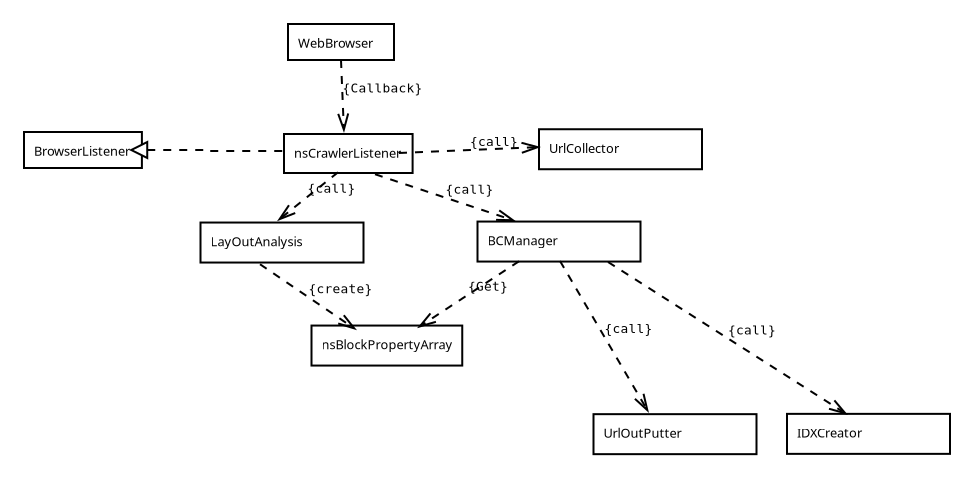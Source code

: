<?xml version="1.0" encoding="UTF-8"?>
<dia:diagram xmlns:dia="http://www.lysator.liu.se/~alla/dia/">
  <dia:layer name="Background" visible="true">
    <dia:object type="AADL - Data" version="0" id="O0">
      <dia:attribute name="obj_pos">
        <dia:point val="22.15,5.3"/>
      </dia:attribute>
      <dia:attribute name="obj_bb">
        <dia:rectangle val="21,4.15;28.6,8.25"/>
      </dia:attribute>
      <dia:attribute name="elem_corner">
        <dia:point val="22.15,5.3"/>
      </dia:attribute>
      <dia:attribute name="elem_width">
        <dia:real val="5.3"/>
      </dia:attribute>
      <dia:attribute name="elem_height">
        <dia:real val="1.8"/>
      </dia:attribute>
      <dia:attribute name="obj_pos">
        <dia:point val="22.15,5.3"/>
      </dia:attribute>
      <dia:attribute name="obj_bb">
        <dia:rectangle val="21,4.15;28.6,8.25"/>
      </dia:attribute>
      <dia:attribute name="elem_corner">
        <dia:point val="22.15,5.3"/>
      </dia:attribute>
      <dia:attribute name="elem_width">
        <dia:real val="5.3"/>
      </dia:attribute>
      <dia:attribute name="elem_height">
        <dia:real val="1.8"/>
      </dia:attribute>
      <dia:attribute name="declaration">
        <dia:string>##</dia:string>
      </dia:attribute>
      <dia:attribute name="line_colour">
        <dia:color val="#000000"/>
      </dia:attribute>
      <dia:attribute name="fill_colour">
        <dia:color val="#ffffff"/>
      </dia:attribute>
      <dia:attribute name="name">
        <dia:composite type="text">
          <dia:attribute name="string">
            <dia:string>#WebBrowser#</dia:string>
          </dia:attribute>
          <dia:attribute name="font">
            <dia:font family="sans" style="0" name="Helvetica"/>
          </dia:attribute>
          <dia:attribute name="height">
            <dia:real val="0.8"/>
          </dia:attribute>
          <dia:attribute name="pos">
            <dia:point val="22.65,6.33"/>
          </dia:attribute>
          <dia:attribute name="color">
            <dia:color val="#000000"/>
          </dia:attribute>
          <dia:attribute name="alignment">
            <dia:enum val="0"/>
          </dia:attribute>
        </dia:composite>
      </dia:attribute>
      <dia:attribute name="aadlbox_ports"/>
      <dia:attribute name="aadlbox_connections"/>
    </dia:object>
    <dia:object type="AADL - Data" version="0" id="O1">
      <dia:attribute name="obj_pos">
        <dia:point val="8.95,10.7"/>
      </dia:attribute>
      <dia:attribute name="obj_bb">
        <dia:rectangle val="7.8,9.55;15.325,13.65"/>
      </dia:attribute>
      <dia:attribute name="elem_corner">
        <dia:point val="8.95,10.7"/>
      </dia:attribute>
      <dia:attribute name="elem_width">
        <dia:real val="5.225"/>
      </dia:attribute>
      <dia:attribute name="elem_height">
        <dia:real val="1.8"/>
      </dia:attribute>
      <dia:attribute name="obj_pos">
        <dia:point val="8.95,10.7"/>
      </dia:attribute>
      <dia:attribute name="obj_bb">
        <dia:rectangle val="7.8,9.55;15.325,13.65"/>
      </dia:attribute>
      <dia:attribute name="elem_corner">
        <dia:point val="8.95,10.7"/>
      </dia:attribute>
      <dia:attribute name="elem_width">
        <dia:real val="5.225"/>
      </dia:attribute>
      <dia:attribute name="elem_height">
        <dia:real val="1.8"/>
      </dia:attribute>
      <dia:attribute name="declaration">
        <dia:string>##</dia:string>
      </dia:attribute>
      <dia:attribute name="line_colour">
        <dia:color val="#000000"/>
      </dia:attribute>
      <dia:attribute name="fill_colour">
        <dia:color val="#ffffff"/>
      </dia:attribute>
      <dia:attribute name="name">
        <dia:composite type="text">
          <dia:attribute name="string">
            <dia:string>#BrowserListener#</dia:string>
          </dia:attribute>
          <dia:attribute name="font">
            <dia:font family="sans" style="0" name="Helvetica"/>
          </dia:attribute>
          <dia:attribute name="height">
            <dia:real val="0.8"/>
          </dia:attribute>
          <dia:attribute name="pos">
            <dia:point val="9.45,11.73"/>
          </dia:attribute>
          <dia:attribute name="color">
            <dia:color val="#000000"/>
          </dia:attribute>
          <dia:attribute name="alignment">
            <dia:enum val="0"/>
          </dia:attribute>
        </dia:composite>
      </dia:attribute>
      <dia:attribute name="aadlbox_ports"/>
      <dia:attribute name="aadlbox_connections"/>
    </dia:object>
    <dia:object type="AADL - Data" version="0" id="O2">
      <dia:attribute name="obj_pos">
        <dia:point val="21.95,10.8"/>
      </dia:attribute>
      <dia:attribute name="obj_bb">
        <dia:rectangle val="20.8,9.65;28.812,13.9"/>
      </dia:attribute>
      <dia:attribute name="elem_corner">
        <dia:point val="21.95,10.8"/>
      </dia:attribute>
      <dia:attribute name="elem_width">
        <dia:real val="5.713"/>
      </dia:attribute>
      <dia:attribute name="elem_height">
        <dia:real val="1.95"/>
      </dia:attribute>
      <dia:attribute name="obj_pos">
        <dia:point val="21.95,10.8"/>
      </dia:attribute>
      <dia:attribute name="obj_bb">
        <dia:rectangle val="20.8,9.65;28.812,13.9"/>
      </dia:attribute>
      <dia:attribute name="elem_corner">
        <dia:point val="21.95,10.8"/>
      </dia:attribute>
      <dia:attribute name="elem_width">
        <dia:real val="5.713"/>
      </dia:attribute>
      <dia:attribute name="elem_height">
        <dia:real val="1.95"/>
      </dia:attribute>
      <dia:attribute name="declaration">
        <dia:string>#nsCrawListener#</dia:string>
      </dia:attribute>
      <dia:attribute name="line_colour">
        <dia:color val="#000000"/>
      </dia:attribute>
      <dia:attribute name="fill_colour">
        <dia:color val="#ffffff"/>
      </dia:attribute>
      <dia:attribute name="name">
        <dia:composite type="text">
          <dia:attribute name="string">
            <dia:string>#nsCrawlerListener#</dia:string>
          </dia:attribute>
          <dia:attribute name="font">
            <dia:font family="sans" style="0" name="Helvetica"/>
          </dia:attribute>
          <dia:attribute name="height">
            <dia:real val="0.8"/>
          </dia:attribute>
          <dia:attribute name="pos">
            <dia:point val="22.45,11.83"/>
          </dia:attribute>
          <dia:attribute name="color">
            <dia:color val="#000000"/>
          </dia:attribute>
          <dia:attribute name="alignment">
            <dia:enum val="0"/>
          </dia:attribute>
        </dia:composite>
      </dia:attribute>
      <dia:attribute name="aadlbox_ports"/>
      <dia:attribute name="aadlbox_connections"/>
    </dia:object>
    <dia:object type="UML - Realizes" version="1" id="O3">
      <dia:attribute name="obj_pos">
        <dia:point val="14.2,11.6"/>
      </dia:attribute>
      <dia:attribute name="obj_bb">
        <dia:rectangle val="14.15,10.75;22.05,13.225"/>
      </dia:attribute>
      <dia:attribute name="orth_points">
        <dia:point val="14.2,11.6"/>
        <dia:point val="18.1,11.6"/>
        <dia:point val="18.1,11.65"/>
        <dia:point val="22,11.65"/>
      </dia:attribute>
      <dia:attribute name="orth_orient">
        <dia:enum val="0"/>
        <dia:enum val="1"/>
        <dia:enum val="0"/>
      </dia:attribute>
      <dia:attribute name="orth_autoroute">
        <dia:boolean val="true"/>
      </dia:attribute>
      <dia:attribute name="line_colour">
        <dia:color val="#000000"/>
      </dia:attribute>
      <dia:attribute name="text_colour">
        <dia:color val="#000000"/>
      </dia:attribute>
      <dia:attribute name="name">
        <dia:string>##</dia:string>
      </dia:attribute>
      <dia:attribute name="stereotype">
        <dia:string>##</dia:string>
      </dia:attribute>
    </dia:object>
    <dia:object type="UML - Constraint" version="0" id="O4">
      <dia:attribute name="obj_pos">
        <dia:point val="24.8,7.1"/>
      </dia:attribute>
      <dia:attribute name="obj_bb">
        <dia:rectangle val="24.548,7.048;28.075,10.816"/>
      </dia:attribute>
      <dia:attribute name="conn_endpoints">
        <dia:point val="24.8,7.1"/>
        <dia:point val="24.95,10.75"/>
      </dia:attribute>
      <dia:attribute name="constraint">
        <dia:string>#Callback#</dia:string>
      </dia:attribute>
      <dia:attribute name="text_pos">
        <dia:point val="24.875,8.725"/>
      </dia:attribute>
      <dia:attribute name="text_colour">
        <dia:color val="#000000"/>
      </dia:attribute>
      <dia:attribute name="line_colour">
        <dia:color val="#000000"/>
      </dia:attribute>
    </dia:object>
    <dia:object type="AADL - Data" version="0" id="O5">
      <dia:attribute name="obj_pos">
        <dia:point val="34.7,10.562"/>
      </dia:attribute>
      <dia:attribute name="obj_bb">
        <dia:rectangle val="33.55,9.412;44,13.713"/>
      </dia:attribute>
      <dia:attribute name="elem_corner">
        <dia:point val="34.7,10.562"/>
      </dia:attribute>
      <dia:attribute name="elem_width">
        <dia:real val="8.15"/>
      </dia:attribute>
      <dia:attribute name="elem_height">
        <dia:real val="2.0"/>
      </dia:attribute>
      <dia:attribute name="obj_pos">
        <dia:point val="34.7,10.562"/>
      </dia:attribute>
      <dia:attribute name="obj_bb">
        <dia:rectangle val="33.55,9.412;44,13.713"/>
      </dia:attribute>
      <dia:attribute name="elem_corner">
        <dia:point val="34.7,10.562"/>
      </dia:attribute>
      <dia:attribute name="elem_width">
        <dia:real val="8.15"/>
      </dia:attribute>
      <dia:attribute name="elem_height">
        <dia:real val="2.0"/>
      </dia:attribute>
      <dia:attribute name="declaration">
        <dia:string>##</dia:string>
      </dia:attribute>
      <dia:attribute name="line_colour">
        <dia:color val="#000000"/>
      </dia:attribute>
      <dia:attribute name="fill_colour">
        <dia:color val="#ffffff"/>
      </dia:attribute>
      <dia:attribute name="name">
        <dia:composite type="text">
          <dia:attribute name="string">
            <dia:string>#UrlCollector#</dia:string>
          </dia:attribute>
          <dia:attribute name="font">
            <dia:font family="sans" style="0" name="Helvetica"/>
          </dia:attribute>
          <dia:attribute name="height">
            <dia:real val="0.8"/>
          </dia:attribute>
          <dia:attribute name="pos">
            <dia:point val="35.2,11.592"/>
          </dia:attribute>
          <dia:attribute name="color">
            <dia:color val="#000000"/>
          </dia:attribute>
          <dia:attribute name="alignment">
            <dia:enum val="0"/>
          </dia:attribute>
        </dia:composite>
      </dia:attribute>
      <dia:attribute name="aadlbox_ports"/>
      <dia:attribute name="aadlbox_connections"/>
    </dia:object>
    <dia:object type="AADL - Data" version="0" id="O6">
      <dia:attribute name="obj_pos">
        <dia:point val="17.775,15.227"/>
      </dia:attribute>
      <dia:attribute name="obj_bb">
        <dia:rectangle val="16.625,14.078;27.075,18.378"/>
      </dia:attribute>
      <dia:attribute name="elem_corner">
        <dia:point val="17.775,15.227"/>
      </dia:attribute>
      <dia:attribute name="elem_width">
        <dia:real val="8.15"/>
      </dia:attribute>
      <dia:attribute name="elem_height">
        <dia:real val="2.0"/>
      </dia:attribute>
      <dia:attribute name="obj_pos">
        <dia:point val="17.775,15.227"/>
      </dia:attribute>
      <dia:attribute name="obj_bb">
        <dia:rectangle val="16.625,14.078;27.075,18.378"/>
      </dia:attribute>
      <dia:attribute name="elem_corner">
        <dia:point val="17.775,15.227"/>
      </dia:attribute>
      <dia:attribute name="elem_width">
        <dia:real val="8.15"/>
      </dia:attribute>
      <dia:attribute name="elem_height">
        <dia:real val="2.0"/>
      </dia:attribute>
      <dia:attribute name="declaration">
        <dia:string>##</dia:string>
      </dia:attribute>
      <dia:attribute name="line_colour">
        <dia:color val="#000000"/>
      </dia:attribute>
      <dia:attribute name="fill_colour">
        <dia:color val="#ffffff"/>
      </dia:attribute>
      <dia:attribute name="name">
        <dia:composite type="text">
          <dia:attribute name="string">
            <dia:string>#LayOutAnalysis#</dia:string>
          </dia:attribute>
          <dia:attribute name="font">
            <dia:font family="sans" style="0" name="Helvetica"/>
          </dia:attribute>
          <dia:attribute name="height">
            <dia:real val="0.8"/>
          </dia:attribute>
          <dia:attribute name="pos">
            <dia:point val="18.275,16.258"/>
          </dia:attribute>
          <dia:attribute name="color">
            <dia:color val="#000000"/>
          </dia:attribute>
          <dia:attribute name="alignment">
            <dia:enum val="0"/>
          </dia:attribute>
        </dia:composite>
      </dia:attribute>
      <dia:attribute name="aadlbox_ports"/>
      <dia:attribute name="aadlbox_connections"/>
    </dia:object>
    <dia:object type="AADL - Data" version="0" id="O7">
      <dia:attribute name="obj_pos">
        <dia:point val="47.1,24.793"/>
      </dia:attribute>
      <dia:attribute name="obj_bb">
        <dia:rectangle val="45.95,23.642;56.4,27.942"/>
      </dia:attribute>
      <dia:attribute name="elem_corner">
        <dia:point val="47.1,24.793"/>
      </dia:attribute>
      <dia:attribute name="elem_width">
        <dia:real val="8.15"/>
      </dia:attribute>
      <dia:attribute name="elem_height">
        <dia:real val="2.0"/>
      </dia:attribute>
      <dia:attribute name="obj_pos">
        <dia:point val="47.1,24.793"/>
      </dia:attribute>
      <dia:attribute name="obj_bb">
        <dia:rectangle val="45.95,23.642;56.4,27.942"/>
      </dia:attribute>
      <dia:attribute name="elem_corner">
        <dia:point val="47.1,24.793"/>
      </dia:attribute>
      <dia:attribute name="elem_width">
        <dia:real val="8.15"/>
      </dia:attribute>
      <dia:attribute name="elem_height">
        <dia:real val="2.0"/>
      </dia:attribute>
      <dia:attribute name="declaration">
        <dia:string>##</dia:string>
      </dia:attribute>
      <dia:attribute name="line_colour">
        <dia:color val="#000000"/>
      </dia:attribute>
      <dia:attribute name="fill_colour">
        <dia:color val="#ffffff"/>
      </dia:attribute>
      <dia:attribute name="name">
        <dia:composite type="text">
          <dia:attribute name="string">
            <dia:string>#IDXCreator#</dia:string>
          </dia:attribute>
          <dia:attribute name="font">
            <dia:font family="sans" style="0" name="Helvetica"/>
          </dia:attribute>
          <dia:attribute name="height">
            <dia:real val="0.8"/>
          </dia:attribute>
          <dia:attribute name="pos">
            <dia:point val="47.6,25.823"/>
          </dia:attribute>
          <dia:attribute name="color">
            <dia:color val="#000000"/>
          </dia:attribute>
          <dia:attribute name="alignment">
            <dia:enum val="0"/>
          </dia:attribute>
        </dia:composite>
      </dia:attribute>
      <dia:attribute name="aadlbox_ports"/>
      <dia:attribute name="aadlbox_connections"/>
    </dia:object>
    <dia:object type="AADL - Data" version="0" id="O8">
      <dia:attribute name="obj_pos">
        <dia:point val="37.425,24.808"/>
      </dia:attribute>
      <dia:attribute name="obj_bb">
        <dia:rectangle val="36.275,23.657;46.725,27.957"/>
      </dia:attribute>
      <dia:attribute name="elem_corner">
        <dia:point val="37.425,24.808"/>
      </dia:attribute>
      <dia:attribute name="elem_width">
        <dia:real val="8.15"/>
      </dia:attribute>
      <dia:attribute name="elem_height">
        <dia:real val="2.0"/>
      </dia:attribute>
      <dia:attribute name="obj_pos">
        <dia:point val="37.425,24.808"/>
      </dia:attribute>
      <dia:attribute name="obj_bb">
        <dia:rectangle val="36.275,23.657;46.725,27.957"/>
      </dia:attribute>
      <dia:attribute name="elem_corner">
        <dia:point val="37.425,24.808"/>
      </dia:attribute>
      <dia:attribute name="elem_width">
        <dia:real val="8.15"/>
      </dia:attribute>
      <dia:attribute name="elem_height">
        <dia:real val="2.0"/>
      </dia:attribute>
      <dia:attribute name="declaration">
        <dia:string>##</dia:string>
      </dia:attribute>
      <dia:attribute name="line_colour">
        <dia:color val="#000000"/>
      </dia:attribute>
      <dia:attribute name="fill_colour">
        <dia:color val="#ffffff"/>
      </dia:attribute>
      <dia:attribute name="name">
        <dia:composite type="text">
          <dia:attribute name="string">
            <dia:string>#UrlOutPutter#</dia:string>
          </dia:attribute>
          <dia:attribute name="font">
            <dia:font family="sans" style="0" name="Helvetica"/>
          </dia:attribute>
          <dia:attribute name="height">
            <dia:real val="0.8"/>
          </dia:attribute>
          <dia:attribute name="pos">
            <dia:point val="37.925,25.837"/>
          </dia:attribute>
          <dia:attribute name="color">
            <dia:color val="#000000"/>
          </dia:attribute>
          <dia:attribute name="alignment">
            <dia:enum val="0"/>
          </dia:attribute>
        </dia:composite>
      </dia:attribute>
      <dia:attribute name="aadlbox_ports"/>
      <dia:attribute name="aadlbox_connections"/>
    </dia:object>
    <dia:object type="UML - Constraint" version="0" id="O9">
      <dia:attribute name="obj_pos">
        <dia:point val="24.65,12.713"/>
      </dia:attribute>
      <dia:attribute name="obj_bb">
        <dia:rectangle val="21.311,12.642;25.045,15.506"/>
      </dia:attribute>
      <dia:attribute name="conn_endpoints">
        <dia:point val="24.65,12.713"/>
        <dia:point val="21.6,15.162"/>
      </dia:attribute>
      <dia:attribute name="constraint">
        <dia:string>#call#</dia:string>
      </dia:attribute>
      <dia:attribute name="text_pos">
        <dia:point val="23.125,13.738"/>
      </dia:attribute>
      <dia:attribute name="text_colour">
        <dia:color val="#000000"/>
      </dia:attribute>
      <dia:attribute name="line_colour">
        <dia:color val="#000000"/>
      </dia:attribute>
    </dia:object>
    <dia:object type="AADL - Data" version="0" id="O10">
      <dia:attribute name="obj_pos">
        <dia:point val="31.625,15.178"/>
      </dia:attribute>
      <dia:attribute name="obj_bb">
        <dia:rectangle val="30.475,14.027;40.925,18.328"/>
      </dia:attribute>
      <dia:attribute name="elem_corner">
        <dia:point val="31.625,15.178"/>
      </dia:attribute>
      <dia:attribute name="elem_width">
        <dia:real val="8.15"/>
      </dia:attribute>
      <dia:attribute name="elem_height">
        <dia:real val="2.0"/>
      </dia:attribute>
      <dia:attribute name="obj_pos">
        <dia:point val="31.625,15.178"/>
      </dia:attribute>
      <dia:attribute name="obj_bb">
        <dia:rectangle val="30.475,14.027;40.925,18.328"/>
      </dia:attribute>
      <dia:attribute name="elem_corner">
        <dia:point val="31.625,15.178"/>
      </dia:attribute>
      <dia:attribute name="elem_width">
        <dia:real val="8.15"/>
      </dia:attribute>
      <dia:attribute name="elem_height">
        <dia:real val="2.0"/>
      </dia:attribute>
      <dia:attribute name="declaration">
        <dia:string>##</dia:string>
      </dia:attribute>
      <dia:attribute name="line_colour">
        <dia:color val="#000000"/>
      </dia:attribute>
      <dia:attribute name="fill_colour">
        <dia:color val="#ffffff"/>
      </dia:attribute>
      <dia:attribute name="name">
        <dia:composite type="text">
          <dia:attribute name="string">
            <dia:string>#BCManager#</dia:string>
          </dia:attribute>
          <dia:attribute name="font">
            <dia:font family="sans" style="0" name="Helvetica"/>
          </dia:attribute>
          <dia:attribute name="height">
            <dia:real val="0.8"/>
          </dia:attribute>
          <dia:attribute name="pos">
            <dia:point val="32.125,16.207"/>
          </dia:attribute>
          <dia:attribute name="color">
            <dia:color val="#000000"/>
          </dia:attribute>
          <dia:attribute name="alignment">
            <dia:enum val="0"/>
          </dia:attribute>
        </dia:composite>
      </dia:attribute>
      <dia:attribute name="aadlbox_ports"/>
      <dia:attribute name="aadlbox_connections"/>
    </dia:object>
    <dia:object type="UML - Constraint" version="0" id="O11">
      <dia:attribute name="obj_pos">
        <dia:point val="26.5,12.812"/>
      </dia:attribute>
      <dia:attribute name="obj_bb">
        <dia:rectangle val="26.437,12.749;33.724,15.558"/>
      </dia:attribute>
      <dia:attribute name="conn_endpoints">
        <dia:point val="26.5,12.812"/>
        <dia:point val="33.55,15.162"/>
      </dia:attribute>
      <dia:attribute name="constraint">
        <dia:string>#call#</dia:string>
      </dia:attribute>
      <dia:attribute name="text_pos">
        <dia:point val="30.025,13.787"/>
      </dia:attribute>
      <dia:attribute name="text_colour">
        <dia:color val="#000000"/>
      </dia:attribute>
      <dia:attribute name="line_colour">
        <dia:color val="#000000"/>
      </dia:attribute>
    </dia:object>
    <dia:object type="AADL - Data" version="0" id="O12">
      <dia:attribute name="obj_pos">
        <dia:point val="23.325,20.378"/>
      </dia:attribute>
      <dia:attribute name="obj_bb">
        <dia:rectangle val="22.175,19.227;31.13,23.527"/>
      </dia:attribute>
      <dia:attribute name="elem_corner">
        <dia:point val="23.325,20.378"/>
      </dia:attribute>
      <dia:attribute name="elem_width">
        <dia:real val="6.655"/>
      </dia:attribute>
      <dia:attribute name="elem_height">
        <dia:real val="2.0"/>
      </dia:attribute>
      <dia:attribute name="obj_pos">
        <dia:point val="23.325,20.378"/>
      </dia:attribute>
      <dia:attribute name="obj_bb">
        <dia:rectangle val="22.175,19.227;31.13,23.527"/>
      </dia:attribute>
      <dia:attribute name="elem_corner">
        <dia:point val="23.325,20.378"/>
      </dia:attribute>
      <dia:attribute name="elem_width">
        <dia:real val="6.655"/>
      </dia:attribute>
      <dia:attribute name="elem_height">
        <dia:real val="2.0"/>
      </dia:attribute>
      <dia:attribute name="declaration">
        <dia:string>##</dia:string>
      </dia:attribute>
      <dia:attribute name="line_colour">
        <dia:color val="#000000"/>
      </dia:attribute>
      <dia:attribute name="fill_colour">
        <dia:color val="#ffffff"/>
      </dia:attribute>
      <dia:attribute name="name">
        <dia:composite type="text">
          <dia:attribute name="string">
            <dia:string>#nsBlockPropertyArray#</dia:string>
          </dia:attribute>
          <dia:attribute name="font">
            <dia:font family="sans" style="0" name="Helvetica"/>
          </dia:attribute>
          <dia:attribute name="height">
            <dia:real val="0.8"/>
          </dia:attribute>
          <dia:attribute name="pos">
            <dia:point val="23.825,21.407"/>
          </dia:attribute>
          <dia:attribute name="color">
            <dia:color val="#000000"/>
          </dia:attribute>
          <dia:attribute name="alignment">
            <dia:enum val="0"/>
          </dia:attribute>
        </dia:composite>
      </dia:attribute>
      <dia:attribute name="aadlbox_ports"/>
      <dia:attribute name="aadlbox_connections"/>
    </dia:object>
    <dia:object type="UML - Constraint" version="0" id="O13">
      <dia:attribute name="obj_pos">
        <dia:point val="20.75,17.312"/>
      </dia:attribute>
      <dia:attribute name="obj_bb">
        <dia:rectangle val="20.68,17.243;25.866,20.971"/>
      </dia:attribute>
      <dia:attribute name="conn_endpoints">
        <dia:point val="20.75,17.312"/>
        <dia:point val="25.6,20.613"/>
      </dia:attribute>
      <dia:attribute name="constraint">
        <dia:string>#create#</dia:string>
      </dia:attribute>
      <dia:attribute name="text_pos">
        <dia:point val="23.175,18.762"/>
      </dia:attribute>
      <dia:attribute name="text_colour">
        <dia:color val="#000000"/>
      </dia:attribute>
      <dia:attribute name="line_colour">
        <dia:color val="#000000"/>
      </dia:attribute>
    </dia:object>
    <dia:object type="UML - Constraint" version="0" id="O14">
      <dia:attribute name="obj_pos">
        <dia:point val="33.7,17.163"/>
      </dia:attribute>
      <dia:attribute name="obj_bb">
        <dia:rectangle val="28.339,17.093;33.769,20.874"/>
      </dia:attribute>
      <dia:attribute name="conn_endpoints">
        <dia:point val="33.7,17.163"/>
        <dia:point val="28.6,20.512"/>
      </dia:attribute>
      <dia:attribute name="constraint">
        <dia:string>#Get#</dia:string>
      </dia:attribute>
      <dia:attribute name="text_pos">
        <dia:point val="31.15,18.637"/>
      </dia:attribute>
      <dia:attribute name="text_colour">
        <dia:color val="#000000"/>
      </dia:attribute>
      <dia:attribute name="line_colour">
        <dia:color val="#000000"/>
      </dia:attribute>
    </dia:object>
    <dia:object type="UML - Constraint" version="0" id="O15">
      <dia:attribute name="obj_pos">
        <dia:point val="27.7,11.75"/>
      </dia:attribute>
      <dia:attribute name="obj_bb">
        <dia:rectangle val="27.648,10.965;34.867,11.852"/>
      </dia:attribute>
      <dia:attribute name="conn_endpoints">
        <dia:point val="27.7,11.75"/>
        <dia:point val="34.8,11.45"/>
      </dia:attribute>
      <dia:attribute name="constraint">
        <dia:string>#call#</dia:string>
      </dia:attribute>
      <dia:attribute name="text_pos">
        <dia:point val="31.25,11.4"/>
      </dia:attribute>
      <dia:attribute name="text_colour">
        <dia:color val="#000000"/>
      </dia:attribute>
      <dia:attribute name="line_colour">
        <dia:color val="#000000"/>
      </dia:attribute>
    </dia:object>
    <dia:object type="UML - Constraint" version="0" id="O16">
      <dia:attribute name="obj_pos">
        <dia:point val="35.75,17.15"/>
      </dia:attribute>
      <dia:attribute name="obj_bb">
        <dia:rectangle val="35.682,17.082;40.57,24.995"/>
      </dia:attribute>
      <dia:attribute name="conn_endpoints">
        <dia:point val="35.75,17.15"/>
        <dia:point val="40.2,24.75"/>
      </dia:attribute>
      <dia:attribute name="constraint">
        <dia:string>#call#</dia:string>
      </dia:attribute>
      <dia:attribute name="text_pos">
        <dia:point val="37.975,20.75"/>
      </dia:attribute>
      <dia:attribute name="text_colour">
        <dia:color val="#000000"/>
      </dia:attribute>
      <dia:attribute name="line_colour">
        <dia:color val="#000000"/>
      </dia:attribute>
    </dia:object>
    <dia:object type="UML - Constraint" version="0" id="O17">
      <dia:attribute name="obj_pos">
        <dia:point val="38.15,17.2"/>
      </dia:attribute>
      <dia:attribute name="obj_bb">
        <dia:rectangle val="38.081,17.131;50.407,25.214"/>
      </dia:attribute>
      <dia:attribute name="conn_endpoints">
        <dia:point val="38.15,17.2"/>
        <dia:point val="50.15,24.85"/>
      </dia:attribute>
      <dia:attribute name="constraint">
        <dia:string>#call#</dia:string>
      </dia:attribute>
      <dia:attribute name="text_pos">
        <dia:point val="44.15,20.825"/>
      </dia:attribute>
      <dia:attribute name="text_colour">
        <dia:color val="#000000"/>
      </dia:attribute>
      <dia:attribute name="line_colour">
        <dia:color val="#000000"/>
      </dia:attribute>
    </dia:object>
  </dia:layer>
</dia:diagram>
